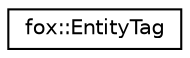 digraph "Graphical Class Hierarchy"
{
 // LATEX_PDF_SIZE
  edge [fontname="Helvetica",fontsize="10",labelfontname="Helvetica",labelfontsize="10"];
  node [fontname="Helvetica",fontsize="10",shape=record];
  rankdir="LR";
  Node0 [label="fox::EntityTag",height=0.2,width=0.4,color="black", fillcolor="white", style="filled",URL="$classfox_1_1EntityTag.html",tooltip=" "];
}
